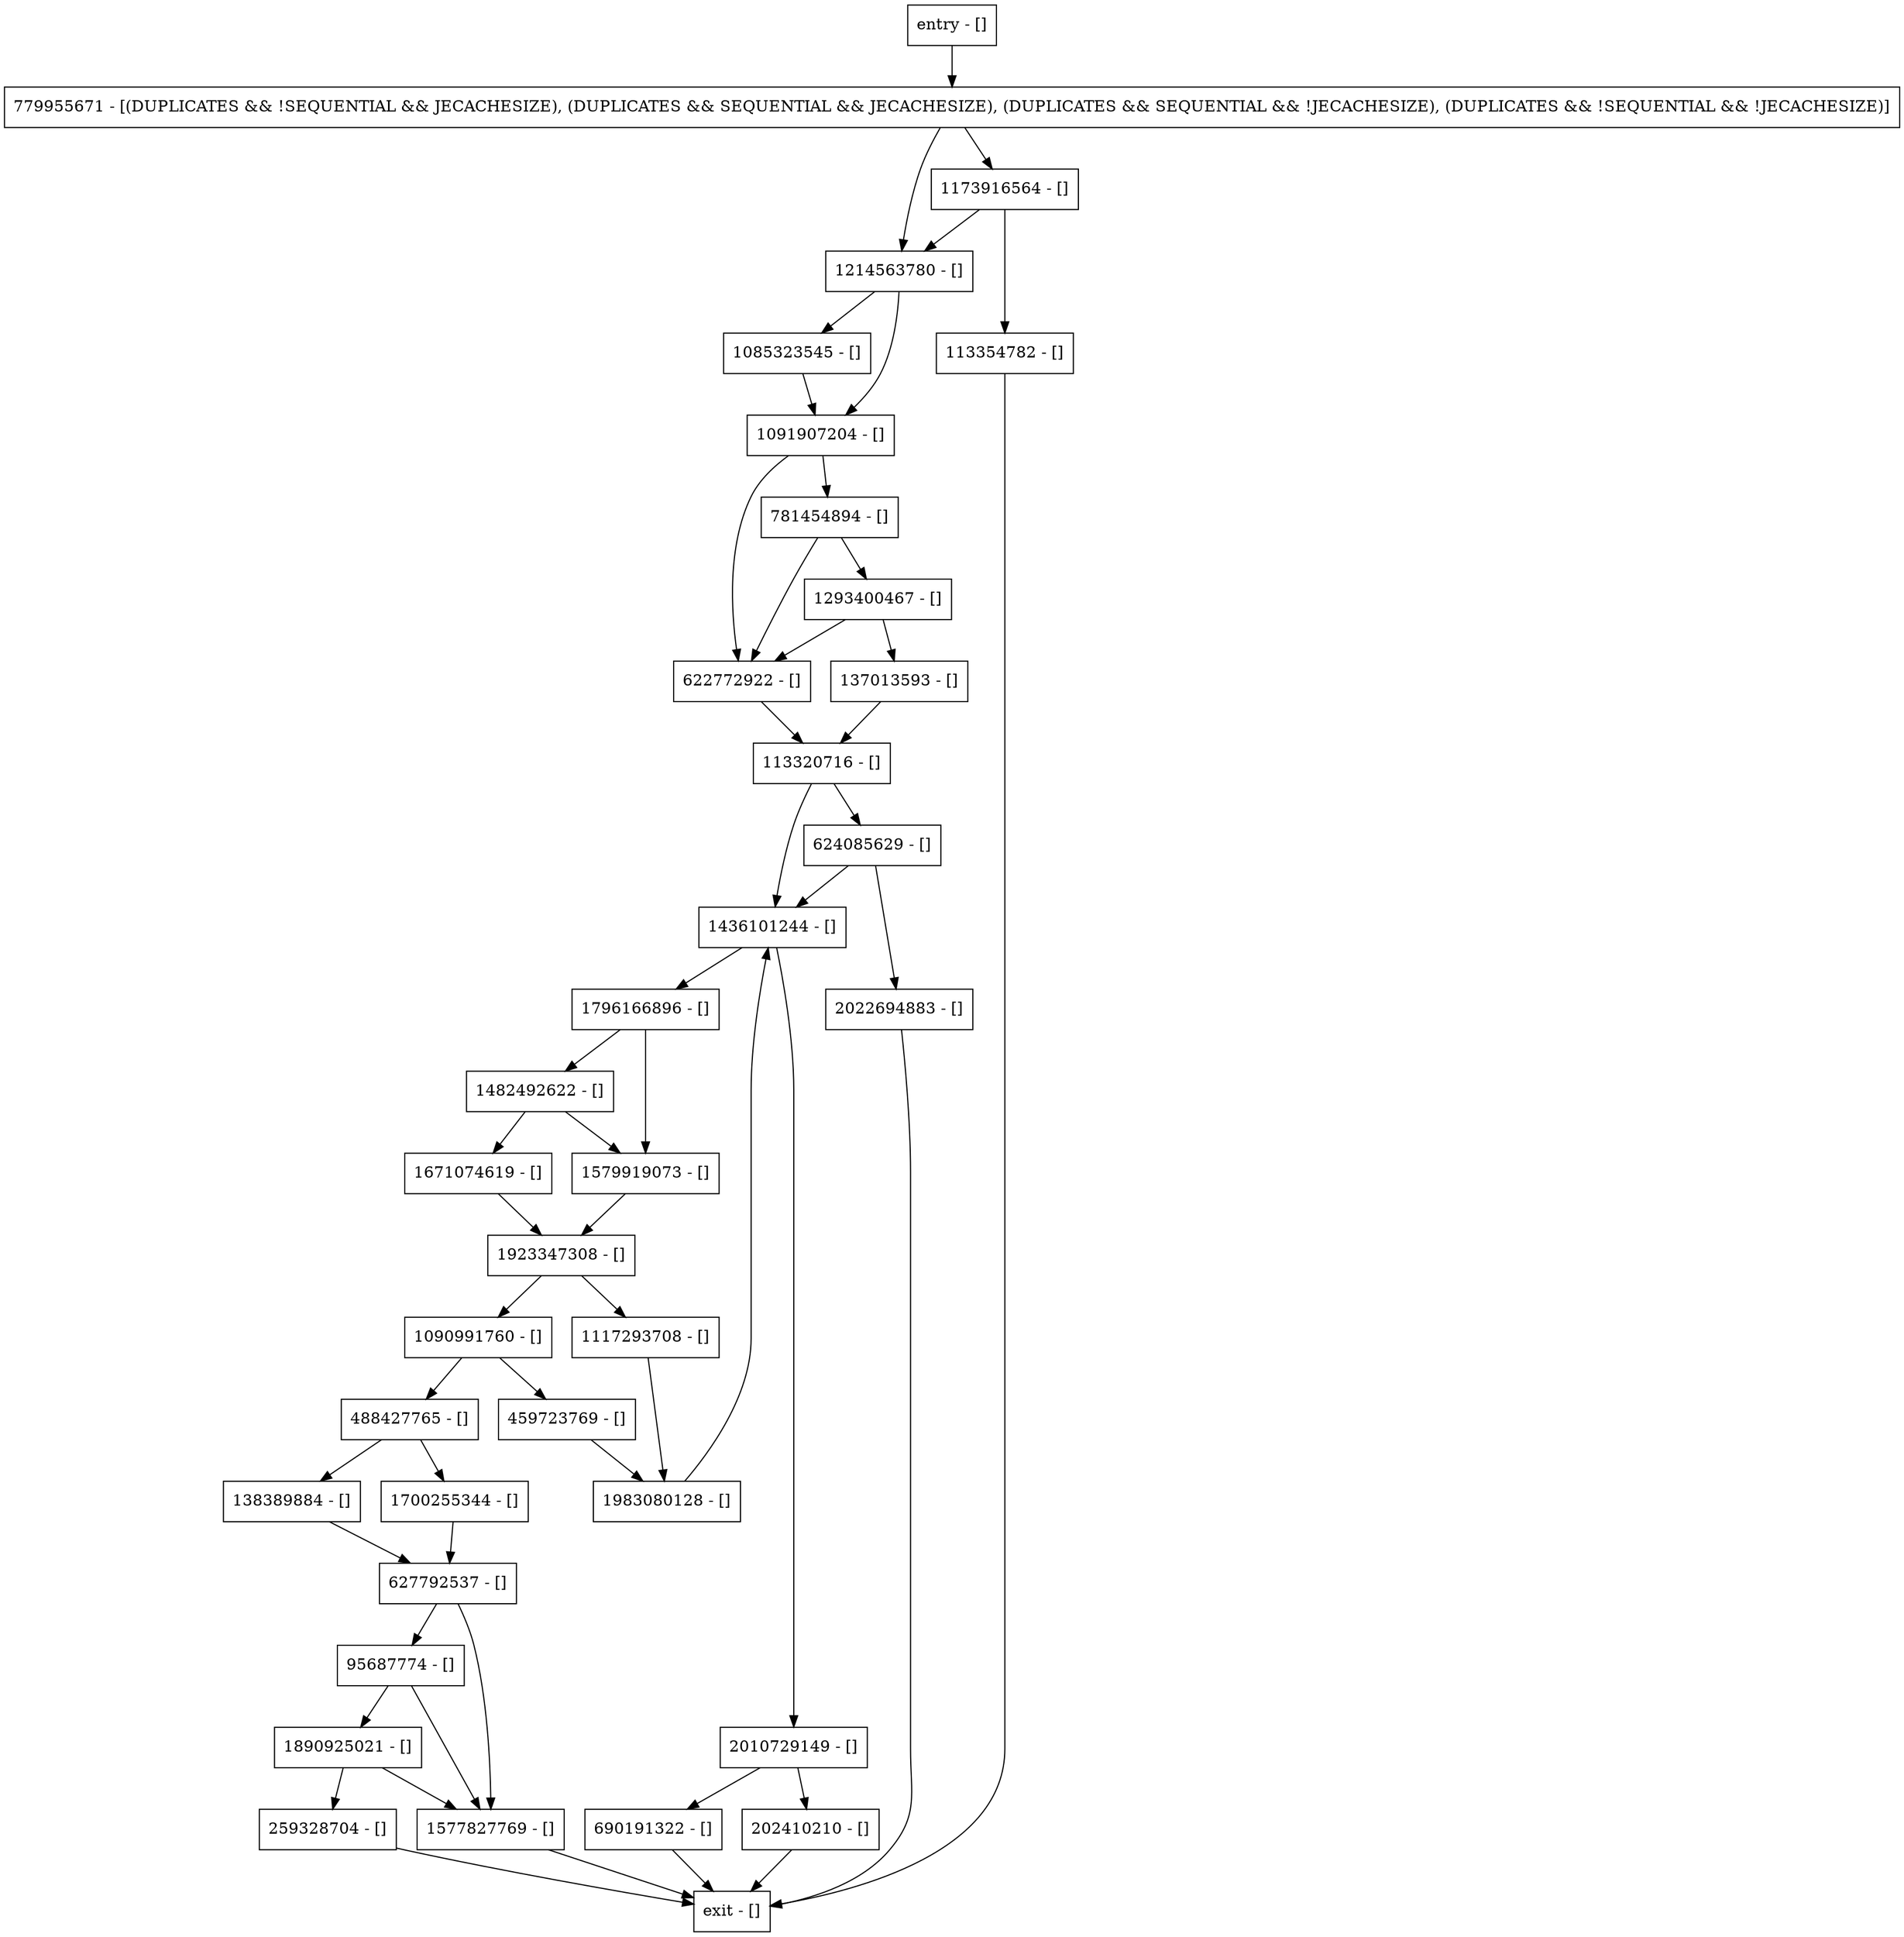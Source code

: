 digraph findEntry {
node [shape=record];
2022694883 [label="2022694883 - []"];
202410210 [label="202410210 - []"];
690191322 [label="690191322 - []"];
1482492622 [label="1482492622 - []"];
1890925021 [label="1890925021 - []"];
1090991760 [label="1090991760 - []"];
622772922 [label="622772922 - []"];
1671074619 [label="1671074619 - []"];
1214563780 [label="1214563780 - []"];
488427765 [label="488427765 - []"];
137013593 [label="137013593 - []"];
1983080128 [label="1983080128 - []"];
1923347308 [label="1923347308 - []"];
781454894 [label="781454894 - []"];
1293400467 [label="1293400467 - []"];
259328704 [label="259328704 - []"];
1577827769 [label="1577827769 - []"];
138389884 [label="138389884 - []"];
459723769 [label="459723769 - []"];
1796166896 [label="1796166896 - []"];
1173916564 [label="1173916564 - []"];
113354782 [label="113354782 - []"];
624085629 [label="624085629 - []"];
779955671 [label="779955671 - [(DUPLICATES && !SEQUENTIAL && JECACHESIZE), (DUPLICATES && SEQUENTIAL && JECACHESIZE), (DUPLICATES && SEQUENTIAL && !JECACHESIZE), (DUPLICATES && !SEQUENTIAL && !JECACHESIZE)]"];
entry [label="entry - []"];
exit [label="exit - []"];
1085323545 [label="1085323545 - []"];
113320716 [label="113320716 - []"];
2010729149 [label="2010729149 - []"];
627792537 [label="627792537 - []"];
1091907204 [label="1091907204 - []"];
95687774 [label="95687774 - []"];
1700255344 [label="1700255344 - []"];
1436101244 [label="1436101244 - []"];
1117293708 [label="1117293708 - []"];
1579919073 [label="1579919073 - []"];
entry;
exit;
2022694883 -> exit;
202410210 -> exit;
690191322 -> exit;
1482492622 -> 1671074619;
1482492622 -> 1579919073;
1890925021 -> 259328704;
1890925021 -> 1577827769;
1090991760 -> 459723769;
1090991760 -> 488427765;
622772922 -> 113320716;
1671074619 -> 1923347308;
1214563780 -> 1085323545;
1214563780 -> 1091907204;
488427765 -> 1700255344;
488427765 -> 138389884;
137013593 -> 113320716;
1983080128 -> 1436101244;
1923347308 -> 1090991760;
1923347308 -> 1117293708;
781454894 -> 622772922;
781454894 -> 1293400467;
1293400467 -> 622772922;
1293400467 -> 137013593;
259328704 -> exit;
1577827769 -> exit;
138389884 -> 627792537;
459723769 -> 1983080128;
1796166896 -> 1482492622;
1796166896 -> 1579919073;
1173916564 -> 113354782;
1173916564 -> 1214563780;
113354782 -> exit;
624085629 -> 2022694883;
624085629 -> 1436101244;
779955671 -> 1173916564;
779955671 -> 1214563780;
entry -> 779955671;
1085323545 -> 1091907204;
113320716 -> 1436101244;
113320716 -> 624085629;
2010729149 -> 202410210;
2010729149 -> 690191322;
627792537 -> 95687774;
627792537 -> 1577827769;
1091907204 -> 781454894;
1091907204 -> 622772922;
95687774 -> 1890925021;
95687774 -> 1577827769;
1700255344 -> 627792537;
1436101244 -> 2010729149;
1436101244 -> 1796166896;
1117293708 -> 1983080128;
1579919073 -> 1923347308;
}
